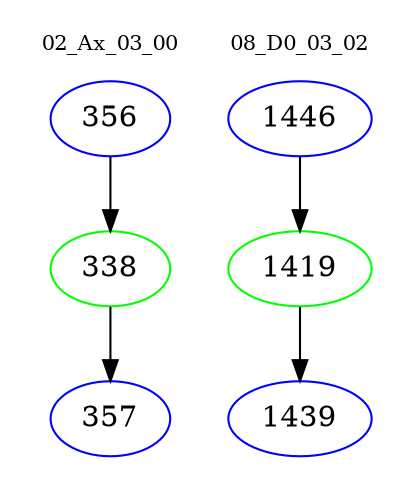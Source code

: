 digraph{
subgraph cluster_0 {
color = white
label = "02_Ax_03_00";
fontsize=10;
T0_356 [label="356", color="blue"]
T0_356 -> T0_338 [color="black"]
T0_338 [label="338", color="green"]
T0_338 -> T0_357 [color="black"]
T0_357 [label="357", color="blue"]
}
subgraph cluster_1 {
color = white
label = "08_D0_03_02";
fontsize=10;
T1_1446 [label="1446", color="blue"]
T1_1446 -> T1_1419 [color="black"]
T1_1419 [label="1419", color="green"]
T1_1419 -> T1_1439 [color="black"]
T1_1439 [label="1439", color="blue"]
}
}
